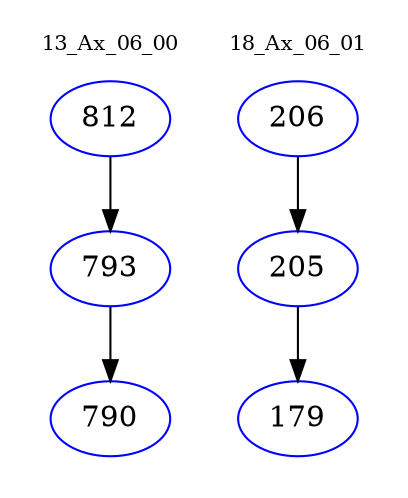 digraph{
subgraph cluster_0 {
color = white
label = "13_Ax_06_00";
fontsize=10;
T0_812 [label="812", color="blue"]
T0_812 -> T0_793 [color="black"]
T0_793 [label="793", color="blue"]
T0_793 -> T0_790 [color="black"]
T0_790 [label="790", color="blue"]
}
subgraph cluster_1 {
color = white
label = "18_Ax_06_01";
fontsize=10;
T1_206 [label="206", color="blue"]
T1_206 -> T1_205 [color="black"]
T1_205 [label="205", color="blue"]
T1_205 -> T1_179 [color="black"]
T1_179 [label="179", color="blue"]
}
}
